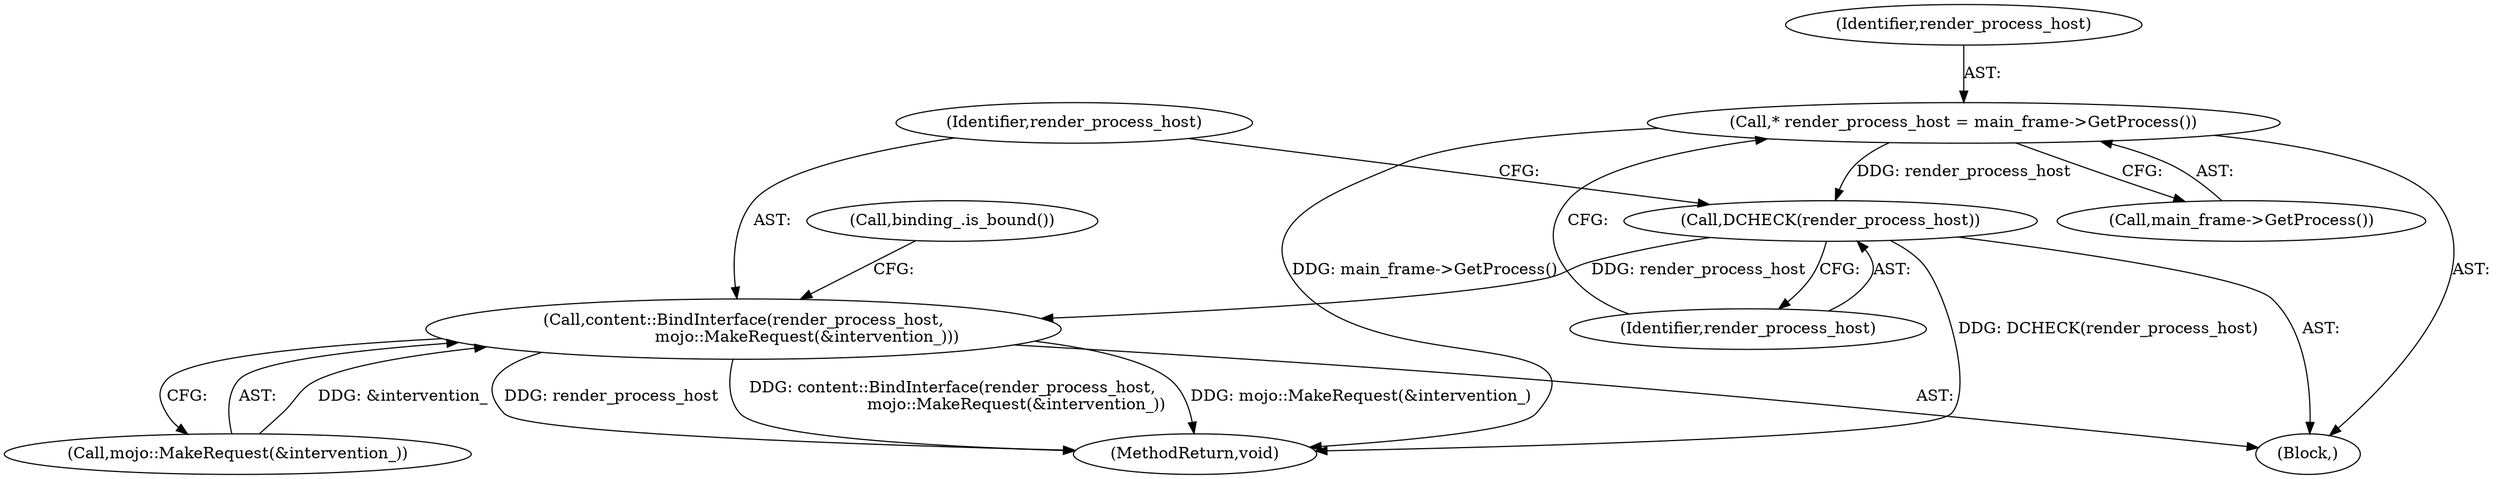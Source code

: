 digraph "0_Chrome_84fbaf8414b4911ef122557d1518b50f79c2eaef@API" {
"1000153" [label="(Call,* render_process_host = main_frame->GetProcess())"];
"1000156" [label="(Call,DCHECK(render_process_host))"];
"1000158" [label="(Call,content::BindInterface(render_process_host,\n                         mojo::MakeRequest(&intervention_)))"];
"1000165" [label="(Call,binding_.is_bound())"];
"1000155" [label="(Call,main_frame->GetProcess())"];
"1000154" [label="(Identifier,render_process_host)"];
"1000153" [label="(Call,* render_process_host = main_frame->GetProcess())"];
"1000156" [label="(Call,DCHECK(render_process_host))"];
"1000157" [label="(Identifier,render_process_host)"];
"1000158" [label="(Call,content::BindInterface(render_process_host,\n                         mojo::MakeRequest(&intervention_)))"];
"1000182" [label="(MethodReturn,void)"];
"1000160" [label="(Call,mojo::MakeRequest(&intervention_))"];
"1000101" [label="(Block,)"];
"1000159" [label="(Identifier,render_process_host)"];
"1000153" -> "1000101"  [label="AST: "];
"1000153" -> "1000155"  [label="CFG: "];
"1000154" -> "1000153"  [label="AST: "];
"1000155" -> "1000153"  [label="AST: "];
"1000157" -> "1000153"  [label="CFG: "];
"1000153" -> "1000182"  [label="DDG: main_frame->GetProcess()"];
"1000153" -> "1000156"  [label="DDG: render_process_host"];
"1000156" -> "1000101"  [label="AST: "];
"1000156" -> "1000157"  [label="CFG: "];
"1000157" -> "1000156"  [label="AST: "];
"1000159" -> "1000156"  [label="CFG: "];
"1000156" -> "1000182"  [label="DDG: DCHECK(render_process_host)"];
"1000156" -> "1000158"  [label="DDG: render_process_host"];
"1000158" -> "1000101"  [label="AST: "];
"1000158" -> "1000160"  [label="CFG: "];
"1000159" -> "1000158"  [label="AST: "];
"1000160" -> "1000158"  [label="AST: "];
"1000165" -> "1000158"  [label="CFG: "];
"1000158" -> "1000182"  [label="DDG: mojo::MakeRequest(&intervention_)"];
"1000158" -> "1000182"  [label="DDG: render_process_host"];
"1000158" -> "1000182"  [label="DDG: content::BindInterface(render_process_host,\n                         mojo::MakeRequest(&intervention_))"];
"1000160" -> "1000158"  [label="DDG: &intervention_"];
}
